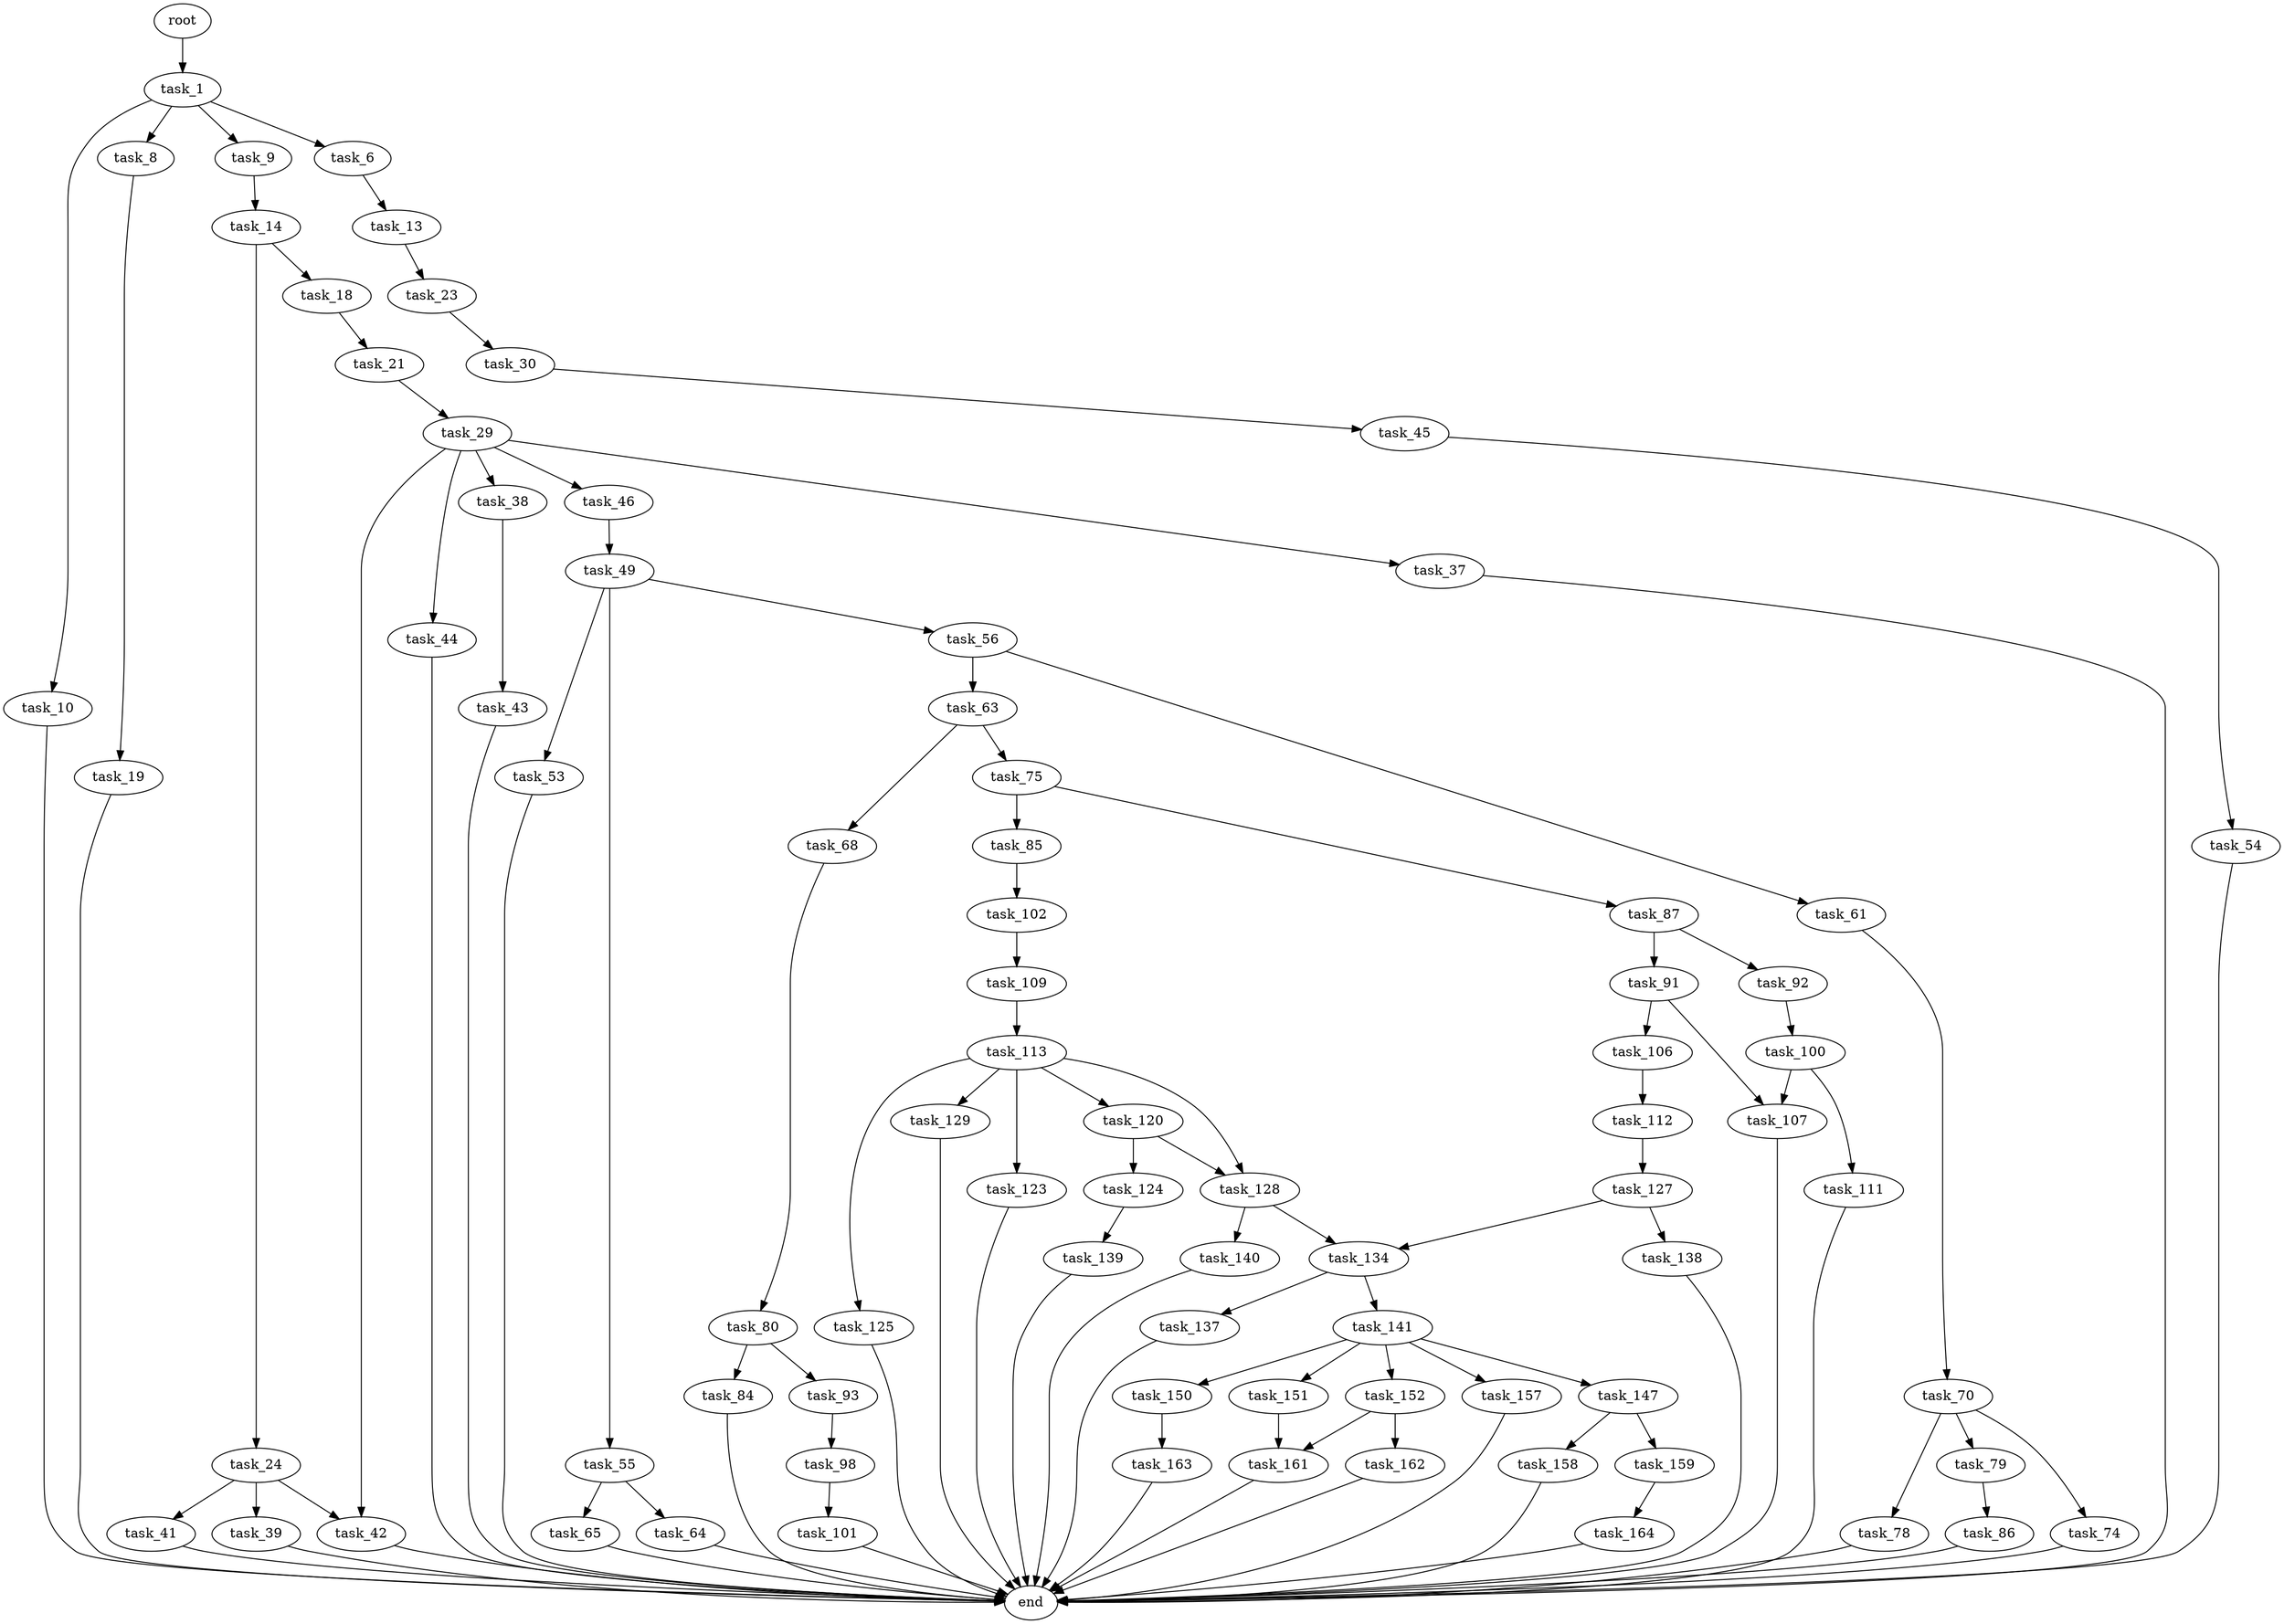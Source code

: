 digraph G {
  root [size="0.000000"];
  task_1 [size="368293445632.000000"];
  task_6 [size="977436537740.000000"];
  task_8 [size="164374416996.000000"];
  task_9 [size="782757789696.000000"];
  task_10 [size="5233969096.000000"];
  task_13 [size="271282845756.000000"];
  task_19 [size="17497232036.000000"];
  task_14 [size="38751981695.000000"];
  end [size="0.000000"];
  task_23 [size="549755813888.000000"];
  task_18 [size="29950920372.000000"];
  task_24 [size="312925604.000000"];
  task_21 [size="111960815340.000000"];
  task_29 [size="1091021144417.000000"];
  task_30 [size="45868656050.000000"];
  task_39 [size="68719476736.000000"];
  task_41 [size="231928233984.000000"];
  task_42 [size="7911722343.000000"];
  task_37 [size="6773858354.000000"];
  task_38 [size="8589934592.000000"];
  task_44 [size="58248879061.000000"];
  task_46 [size="76977963311.000000"];
  task_45 [size="563167000702.000000"];
  task_43 [size="5772598302.000000"];
  task_54 [size="1454083237.000000"];
  task_49 [size="13701452762.000000"];
  task_53 [size="782757789696.000000"];
  task_55 [size="549755813888.000000"];
  task_56 [size="580269854996.000000"];
  task_64 [size="273056679294.000000"];
  task_65 [size="8589934592.000000"];
  task_61 [size="231928233984.000000"];
  task_63 [size="134217728000.000000"];
  task_70 [size="231928233984.000000"];
  task_68 [size="6298484718.000000"];
  task_75 [size="1068000363.000000"];
  task_80 [size="549755813888.000000"];
  task_74 [size="479787766039.000000"];
  task_78 [size="231928233984.000000"];
  task_79 [size="368293445632.000000"];
  task_85 [size="1073741824000.000000"];
  task_87 [size="10996195330.000000"];
  task_86 [size="127394715283.000000"];
  task_84 [size="134217728000.000000"];
  task_93 [size="68719476736.000000"];
  task_102 [size="1073741824000.000000"];
  task_91 [size="10018265448.000000"];
  task_92 [size="9380042767.000000"];
  task_106 [size="616922375968.000000"];
  task_107 [size="915991651375.000000"];
  task_100 [size="231928233984.000000"];
  task_98 [size="55454722643.000000"];
  task_101 [size="231928233984.000000"];
  task_111 [size="21300852898.000000"];
  task_109 [size="549755813888.000000"];
  task_112 [size="469494315940.000000"];
  task_113 [size="513980395396.000000"];
  task_127 [size="279384534303.000000"];
  task_120 [size="134217728000.000000"];
  task_123 [size="26454788082.000000"];
  task_125 [size="1581963452.000000"];
  task_128 [size="1851645331.000000"];
  task_129 [size="14247566695.000000"];
  task_124 [size="40388884850.000000"];
  task_139 [size="214200191036.000000"];
  task_134 [size="134217728000.000000"];
  task_138 [size="102092439900.000000"];
  task_140 [size="75823095567.000000"];
  task_137 [size="1133752246008.000000"];
  task_141 [size="520755173493.000000"];
  task_147 [size="30228612099.000000"];
  task_150 [size="1965017462.000000"];
  task_151 [size="5333062866.000000"];
  task_152 [size="3410844876.000000"];
  task_157 [size="9128168101.000000"];
  task_158 [size="231928233984.000000"];
  task_159 [size="68719476736.000000"];
  task_163 [size="731745043148.000000"];
  task_161 [size="231928233984.000000"];
  task_162 [size="134217728000.000000"];
  task_164 [size="20343149717.000000"];

  root -> task_1 [size="1.000000"];
  task_1 -> task_6 [size="411041792.000000"];
  task_1 -> task_8 [size="411041792.000000"];
  task_1 -> task_9 [size="411041792.000000"];
  task_1 -> task_10 [size="411041792.000000"];
  task_6 -> task_13 [size="679477248.000000"];
  task_8 -> task_19 [size="301989888.000000"];
  task_9 -> task_14 [size="679477248.000000"];
  task_10 -> end [size="1.000000"];
  task_13 -> task_23 [size="536870912.000000"];
  task_19 -> end [size="1.000000"];
  task_14 -> task_18 [size="679477248.000000"];
  task_14 -> task_24 [size="679477248.000000"];
  task_23 -> task_30 [size="536870912.000000"];
  task_18 -> task_21 [size="838860800.000000"];
  task_24 -> task_39 [size="33554432.000000"];
  task_24 -> task_41 [size="33554432.000000"];
  task_24 -> task_42 [size="33554432.000000"];
  task_21 -> task_29 [size="134217728.000000"];
  task_29 -> task_37 [size="679477248.000000"];
  task_29 -> task_38 [size="679477248.000000"];
  task_29 -> task_42 [size="679477248.000000"];
  task_29 -> task_44 [size="679477248.000000"];
  task_29 -> task_46 [size="679477248.000000"];
  task_30 -> task_45 [size="33554432.000000"];
  task_39 -> end [size="1.000000"];
  task_41 -> end [size="1.000000"];
  task_42 -> end [size="1.000000"];
  task_37 -> end [size="1.000000"];
  task_38 -> task_43 [size="33554432.000000"];
  task_44 -> end [size="1.000000"];
  task_46 -> task_49 [size="75497472.000000"];
  task_45 -> task_54 [size="838860800.000000"];
  task_43 -> end [size="1.000000"];
  task_54 -> end [size="1.000000"];
  task_49 -> task_53 [size="838860800.000000"];
  task_49 -> task_55 [size="838860800.000000"];
  task_49 -> task_56 [size="838860800.000000"];
  task_53 -> end [size="1.000000"];
  task_55 -> task_64 [size="536870912.000000"];
  task_55 -> task_65 [size="536870912.000000"];
  task_56 -> task_61 [size="536870912.000000"];
  task_56 -> task_63 [size="536870912.000000"];
  task_64 -> end [size="1.000000"];
  task_65 -> end [size="1.000000"];
  task_61 -> task_70 [size="301989888.000000"];
  task_63 -> task_68 [size="209715200.000000"];
  task_63 -> task_75 [size="209715200.000000"];
  task_70 -> task_74 [size="301989888.000000"];
  task_70 -> task_78 [size="301989888.000000"];
  task_70 -> task_79 [size="301989888.000000"];
  task_68 -> task_80 [size="134217728.000000"];
  task_75 -> task_85 [size="33554432.000000"];
  task_75 -> task_87 [size="33554432.000000"];
  task_80 -> task_84 [size="536870912.000000"];
  task_80 -> task_93 [size="536870912.000000"];
  task_74 -> end [size="1.000000"];
  task_78 -> end [size="1.000000"];
  task_79 -> task_86 [size="411041792.000000"];
  task_85 -> task_102 [size="838860800.000000"];
  task_87 -> task_91 [size="209715200.000000"];
  task_87 -> task_92 [size="209715200.000000"];
  task_86 -> end [size="1.000000"];
  task_84 -> end [size="1.000000"];
  task_93 -> task_98 [size="134217728.000000"];
  task_102 -> task_109 [size="838860800.000000"];
  task_91 -> task_106 [size="209715200.000000"];
  task_91 -> task_107 [size="209715200.000000"];
  task_92 -> task_100 [size="209715200.000000"];
  task_106 -> task_112 [size="411041792.000000"];
  task_107 -> end [size="1.000000"];
  task_100 -> task_107 [size="301989888.000000"];
  task_100 -> task_111 [size="301989888.000000"];
  task_98 -> task_101 [size="209715200.000000"];
  task_101 -> end [size="1.000000"];
  task_111 -> end [size="1.000000"];
  task_109 -> task_113 [size="536870912.000000"];
  task_112 -> task_127 [size="536870912.000000"];
  task_113 -> task_120 [size="536870912.000000"];
  task_113 -> task_123 [size="536870912.000000"];
  task_113 -> task_125 [size="536870912.000000"];
  task_113 -> task_128 [size="536870912.000000"];
  task_113 -> task_129 [size="536870912.000000"];
  task_127 -> task_134 [size="679477248.000000"];
  task_127 -> task_138 [size="679477248.000000"];
  task_120 -> task_124 [size="209715200.000000"];
  task_120 -> task_128 [size="209715200.000000"];
  task_123 -> end [size="1.000000"];
  task_125 -> end [size="1.000000"];
  task_128 -> task_134 [size="33554432.000000"];
  task_128 -> task_140 [size="33554432.000000"];
  task_129 -> end [size="1.000000"];
  task_124 -> task_139 [size="33554432.000000"];
  task_139 -> end [size="1.000000"];
  task_134 -> task_137 [size="209715200.000000"];
  task_134 -> task_141 [size="209715200.000000"];
  task_138 -> end [size="1.000000"];
  task_140 -> end [size="1.000000"];
  task_137 -> end [size="1.000000"];
  task_141 -> task_147 [size="411041792.000000"];
  task_141 -> task_150 [size="411041792.000000"];
  task_141 -> task_151 [size="411041792.000000"];
  task_141 -> task_152 [size="411041792.000000"];
  task_141 -> task_157 [size="411041792.000000"];
  task_147 -> task_158 [size="679477248.000000"];
  task_147 -> task_159 [size="679477248.000000"];
  task_150 -> task_163 [size="33554432.000000"];
  task_151 -> task_161 [size="134217728.000000"];
  task_152 -> task_161 [size="134217728.000000"];
  task_152 -> task_162 [size="134217728.000000"];
  task_157 -> end [size="1.000000"];
  task_158 -> end [size="1.000000"];
  task_159 -> task_164 [size="134217728.000000"];
  task_163 -> end [size="1.000000"];
  task_161 -> end [size="1.000000"];
  task_162 -> end [size="1.000000"];
  task_164 -> end [size="1.000000"];
}

